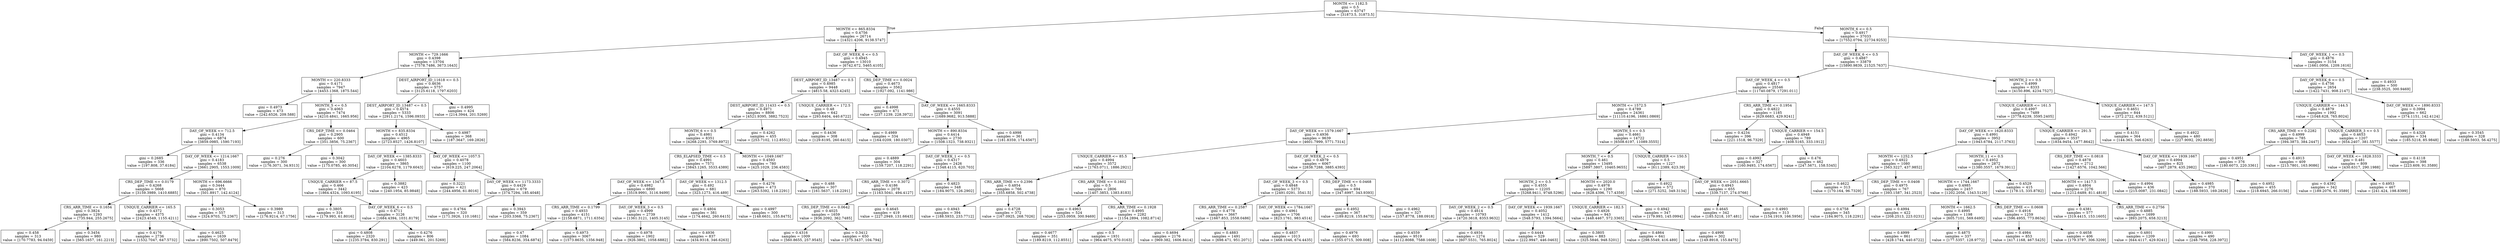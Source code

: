 digraph Tree {
node [shape=box] ;
0 [label="MONTH <= 1182.5\ngini = 0.5\nsamples = 63747\nvalue = [31873.5, 31873.5]"] ;
1 [label="MONTH <= 865.8334\ngini = 0.4756\nsamples = 26714\nvalue = [14321.4206, 9138.5747]"] ;
0 -> 1 [labeldistance=2.5, labelangle=45, headlabel="True"] ;
2 [label="MONTH <= 729.1666\ngini = 0.4398\nsamples = 13704\nvalue = [7578.7486, 3673.1643]"] ;
1 -> 2 ;
3 [label="MONTH <= 220.8333\ngini = 0.4171\nsamples = 7947\nvalue = [4453.1368, 1875.544]"] ;
2 -> 3 ;
4 [label="gini = 0.4973\nsamples = 473\nvalue = [242.6526, 209.588]"] ;
3 -> 4 ;
5 [label="MONTH_5 <= 0.5\ngini = 0.4063\nsamples = 7474\nvalue = [4210.4841, 1665.956]"] ;
3 -> 5 ;
6 [label="DAY_OF_WEEK <= 712.5\ngini = 0.4134\nsamples = 6874\nvalue = [3859.0985, 1590.7193]"] ;
5 -> 6 ;
7 [label="gini = 0.2685\nsamples = 336\nvalue = [197.808, 37.6184]"] ;
6 -> 7 ;
8 [label="DAY_OF_WEEK <= 1214.1667\ngini = 0.4183\nsamples = 6538\nvalue = [3661.2905, 1553.1009]"] ;
6 -> 8 ;
9 [label="CRS_DEP_TIME <= 0.0179\ngini = 0.4268\nsamples = 5668\nvalue = [3159.3989, 1410.6885]"] ;
8 -> 9 ;
10 [label="CRS_ARR_TIME <= 0.1654\ngini = 0.3824\nsamples = 1293\nvalue = [735.944, 255.2675]"] ;
9 -> 10 ;
11 [label="gini = 0.458\nsamples = 313\nvalue = [170.7783, 94.0459]"] ;
10 -> 11 ;
12 [label="gini = 0.3454\nsamples = 980\nvalue = [565.1657, 161.2215]"] ;
10 -> 12 ;
13 [label="UNIQUE_CARRIER <= 165.5\ngini = 0.4372\nsamples = 4375\nvalue = [2423.4549, 1155.4211]"] ;
9 -> 13 ;
14 [label="gini = 0.4176\nsamples = 2736\nvalue = [1532.7047, 647.5732]"] ;
13 -> 14 ;
15 [label="gini = 0.4625\nsamples = 1639\nvalue = [890.7502, 507.8479]"] ;
13 -> 15 ;
16 [label="MONTH <= 696.6666\ngini = 0.3444\nsamples = 870\nvalue = [501.8917, 142.4124]"] ;
8 -> 16 ;
17 [label="gini = 0.3053\nsamples = 557\nvalue = [324.9703, 75.2367]"] ;
16 -> 17 ;
18 [label="gini = 0.3989\nsamples = 313\nvalue = [176.9214, 67.1756]"] ;
16 -> 18 ;
19 [label="CRS_DEP_TIME <= 0.0464\ngini = 0.2905\nsamples = 600\nvalue = [351.3856, 75.2367]"] ;
5 -> 19 ;
20 [label="gini = 0.276\nsamples = 300\nvalue = [176.3071, 34.9313]"] ;
19 -> 20 ;
21 [label="gini = 0.3042\nsamples = 300\nvalue = [175.0785, 40.3054]"] ;
19 -> 21 ;
22 [label="DEST_AIRPORT_ID_11618 <= 0.5\ngini = 0.4636\nsamples = 5757\nvalue = [3125.6118, 1797.6203]"] ;
2 -> 22 ;
23 [label="DEST_AIRPORT_ID_13487 <= 0.5\ngini = 0.4574\nsamples = 5333\nvalue = [2911.2174, 1596.0933]"] ;
22 -> 23 ;
24 [label="MONTH <= 835.8334\ngini = 0.4512\nsamples = 4965\nvalue = [2723.8527, 1426.8107]"] ;
23 -> 24 ;
25 [label="DAY_OF_WEEK <= 1385.8333\ngini = 0.4603\nsamples = 3865\nvalue = [2104.6278, 1179.6043]"] ;
24 -> 25 ;
26 [label="UNIQUE_CARRIER <= 87.5\ngini = 0.466\nsamples = 3442\nvalue = [1864.4324, 1093.6195]"] ;
25 -> 26 ;
27 [label="gini = 0.3805\nsamples = 316\nvalue = [179.993, 61.8016]"] ;
26 -> 27 ;
28 [label="DAY_OF_WEEK_6 <= 0.5\ngini = 0.4711\nsamples = 3126\nvalue = [1684.4394, 1031.8179]"] ;
26 -> 28 ;
29 [label="gini = 0.4808\nsamples = 2320\nvalue = [1235.3784, 830.291]"] ;
28 -> 29 ;
30 [label="gini = 0.4276\nsamples = 806\nvalue = [449.061, 201.5269]"] ;
28 -> 30 ;
31 [label="gini = 0.3882\nsamples = 423\nvalue = [240.1954, 85.9848]"] ;
25 -> 31 ;
32 [label="DAY_OF_WEEK <= 1057.5\ngini = 0.4078\nsamples = 1100\nvalue = [619.225, 247.2064]"] ;
24 -> 32 ;
33 [label="gini = 0.3221\nsamples = 421\nvalue = [244.4956, 61.8016]"] ;
32 -> 33 ;
34 [label="DAY_OF_WEEK <= 1173.3333\ngini = 0.4429\nsamples = 679\nvalue = [374.7294, 185.4048]"] ;
32 -> 34 ;
35 [label="gini = 0.4764\nsamples = 320\nvalue = [171.3926, 110.1681]"] ;
34 -> 35 ;
36 [label="gini = 0.3943\nsamples = 359\nvalue = [203.3368, 75.2367]"] ;
34 -> 36 ;
37 [label="gini = 0.4987\nsamples = 368\nvalue = [187.3647, 169.2826]"] ;
23 -> 37 ;
38 [label="gini = 0.4995\nsamples = 424\nvalue = [214.3944, 201.5269]"] ;
22 -> 38 ;
39 [label="DAY_OF_WEEK_6 <= 0.5\ngini = 0.4945\nsamples = 13010\nvalue = [6742.672, 5465.4105]"] ;
1 -> 39 ;
40 [label="DEST_AIRPORT_ID_13487 <= 0.5\ngini = 0.4985\nsamples = 9448\nvalue = [4815.58, 4323.4245]"] ;
39 -> 40 ;
41 [label="DEST_AIRPORT_ID_11433 <= 0.5\ngini = 0.4971\nsamples = 8806\nvalue = [4521.9395, 3882.7523]"] ;
40 -> 41 ;
42 [label="MONTH_6 <= 0.5\ngini = 0.4981\nsamples = 8351\nvalue = [4268.2293, 3769.8972]"] ;
41 -> 42 ;
43 [label="CRS_ELAPSED_TIME <= 0.5\ngini = 0.4991\nsamples = 7571\nvalue = [3843.1265, 3533.4389]"] ;
42 -> 43 ;
44 [label="DAY_OF_WEEK <= 1347.5\ngini = 0.4982\nsamples = 6890\nvalue = [3519.9991, 3116.9499]"] ;
43 -> 44 ;
45 [label="CRS_ARR_TIME <= 0.1799\ngini = 0.4933\nsamples = 4151\nvalue = [2158.6871, 1711.6354]"] ;
44 -> 45 ;
46 [label="gini = 0.47\nsamples = 1084\nvalue = [584.8236, 354.6874]"] ;
45 -> 46 ;
47 [label="gini = 0.4973\nsamples = 3067\nvalue = [1573.8635, 1356.948]"] ;
45 -> 47 ;
48 [label="DAY_OF_WEEK_3 <= 0.5\ngini = 0.4999\nsamples = 2739\nvalue = [1361.3121, 1405.3145]"] ;
44 -> 48 ;
49 [label="gini = 0.4978\nsamples = 1902\nvalue = [926.3802, 1058.6882]"] ;
48 -> 49 ;
50 [label="gini = 0.4936\nsamples = 837\nvalue = [434.9318, 346.6263]"] ;
48 -> 50 ;
51 [label="DAY_OF_WEEK <= 1312.5\ngini = 0.492\nsamples = 681\nvalue = [323.1273, 416.489]"] ;
43 -> 51 ;
52 [label="gini = 0.4804\nsamples = 381\nvalue = [174.4642, 260.6415]"] ;
51 -> 52 ;
53 [label="gini = 0.4997\nsamples = 300\nvalue = [148.6631, 155.8475]"] ;
51 -> 53 ;
54 [label="MONTH <= 1049.1667\ngini = 0.4593\nsamples = 780\nvalue = [425.1029, 236.4583]"] ;
42 -> 54 ;
55 [label="gini = 0.4276\nsamples = 473\nvalue = [263.5392, 118.2291]"] ;
54 -> 55 ;
56 [label="gini = 0.488\nsamples = 307\nvalue = [161.5637, 118.2291]"] ;
54 -> 56 ;
57 [label="gini = 0.4262\nsamples = 455\nvalue = [253.7102, 112.8551]"] ;
41 -> 57 ;
58 [label="UNIQUE_CARRIER <= 172.5\ngini = 0.48\nsamples = 642\nvalue = [293.6404, 440.6722]"] ;
40 -> 58 ;
59 [label="gini = 0.4436\nsamples = 308\nvalue = [129.6195, 260.6415]"] ;
58 -> 59 ;
60 [label="gini = 0.4989\nsamples = 334\nvalue = [164.0209, 180.0307]"] ;
58 -> 60 ;
61 [label="CRS_DEP_TIME <= 0.0024\ngini = 0.4673\nsamples = 3562\nvalue = [1927.092, 1141.986]"] ;
39 -> 61 ;
62 [label="gini = 0.4998\nsamples = 471\nvalue = [237.1239, 228.3972]"] ;
61 -> 62 ;
63 [label="DAY_OF_WEEK <= 1665.8333\ngini = 0.4555\nsamples = 3091\nvalue = [1689.9682, 913.5888]"] ;
61 -> 63 ;
64 [label="MONTH <= 890.8334\ngini = 0.4414\nsamples = 2730\nvalue = [1508.1323, 738.9321]"] ;
63 -> 64 ;
65 [label="gini = 0.4889\nsamples = 304\nvalue = [159.7207, 118.2291]"] ;
64 -> 65 ;
66 [label="DAY_OF_WEEK_1 <= 0.5\ngini = 0.4317\nsamples = 2426\nvalue = [1348.4115, 620.703]"] ;
64 -> 66 ;
67 [label="CRS_ARR_TIME <= 0.3072\ngini = 0.4186\nsamples = 2078\nvalue = [1163.5041, 494.4127]"] ;
66 -> 67 ;
68 [label="CRS_DEP_TIME <= 0.0642\ngini = 0.4025\nsamples = 1659\nvalue = [936.2092, 362.7485]"] ;
67 -> 68 ;
69 [label="gini = 0.4316\nsamples = 1009\nvalue = [560.8655, 257.9545]"] ;
68 -> 69 ;
70 [label="gini = 0.3412\nsamples = 650\nvalue = [375.3437, 104.794]"] ;
68 -> 70 ;
71 [label="gini = 0.4645\nsamples = 419\nvalue = [227.2949, 131.6643]"] ;
67 -> 71 ;
72 [label="gini = 0.4823\nsamples = 348\nvalue = [184.9075, 126.2902]"] ;
66 -> 72 ;
73 [label="gini = 0.4998\nsamples = 361\nvalue = [181.8359, 174.6567]"] ;
63 -> 73 ;
74 [label="MONTH_6 <= 0.5\ngini = 0.4917\nsamples = 37033\nvalue = [17552.0794, 22734.9253]"] ;
0 -> 74 [labeldistance=2.5, labelangle=-45, headlabel="False"] ;
75 [label="DAY_OF_WEEK_6 <= 0.5\ngini = 0.4887\nsamples = 33879\nvalue = [15890.9839, 21525.7637]"] ;
74 -> 75 ;
76 [label="DAY_OF_WEEK_4 <= 0.5\ngini = 0.4817\nsamples = 25546\nvalue = [11740.0879, 17291.011]"] ;
75 -> 76 ;
77 [label="MONTH <= 1572.5\ngini = 0.4789\nsamples = 24361\nvalue = [11110.4196, 16861.0869]"] ;
76 -> 77 ;
78 [label="DAY_OF_WEEK <= 1579.1667\ngini = 0.4936\nsamples = 9639\nvalue = [4601.7999, 5771.7314]"] ;
77 -> 78 ;
79 [label="UNIQUE_CARRIER <= 85.5\ngini = 0.4994\nsamples = 3572\nvalue = [1763.0711, 1886.2921]"] ;
78 -> 79 ;
80 [label="CRS_ARR_TIME <= 0.2396\ngini = 0.4854\nsamples = 766\nvalue = [355.6858, 502.4738]"] ;
79 -> 80 ;
81 [label="gini = 0.4943\nsamples = 394\nvalue = [188.5933, 233.7712]"] ;
80 -> 81 ;
82 [label="gini = 0.4728\nsamples = 372\nvalue = [167.0925, 268.7026]"] ;
80 -> 82 ;
83 [label="CRS_ARR_TIME <= 0.1602\ngini = 0.5\nsamples = 2806\nvalue = [1407.3853, 1383.8183]"] ;
79 -> 83 ;
84 [label="gini = 0.4963\nsamples = 524\nvalue = [253.0959, 300.9469]"] ;
83 -> 84 ;
85 [label="CRS_ARR_TIME <= 0.1928\ngini = 0.4995\nsamples = 2282\nvalue = [1154.2894, 1082.8714]"] ;
83 -> 85 ;
86 [label="gini = 0.4677\nsamples = 351\nvalue = [189.8219, 112.8551]"] ;
85 -> 86 ;
87 [label="gini = 0.5\nsamples = 1931\nvalue = [964.4675, 970.0163]"] ;
85 -> 87 ;
88 [label="DAY_OF_WEEK_2 <= 0.5\ngini = 0.4879\nsamples = 6067\nvalue = [2838.7288, 3885.4393]"] ;
78 -> 88 ;
89 [label="DAY_OF_WEEK_3 <= 0.5\ngini = 0.4848\nsamples = 5373\nvalue = [2491.0291, 3541.5]"] ;
88 -> 89 ;
90 [label="CRS_ARR_TIME <= 0.2587\ngini = 0.4778\nsamples = 3667\nvalue = [1667.853, 2558.0486]"] ;
89 -> 90 ;
91 [label="gini = 0.4694\nsamples = 2176\nvalue = [969.382, 1606.8414]"] ;
90 -> 91 ;
92 [label="gini = 0.4883\nsamples = 1491\nvalue = [698.471, 951.2071]"] ;
90 -> 92 ;
93 [label="DAY_OF_WEEK <= 1784.1667\ngini = 0.4961\nsamples = 1706\nvalue = [823.1761, 983.4514]"] ;
89 -> 93 ;
94 [label="gini = 0.4837\nsamples = 1013\nvalue = [468.1046, 674.4435]"] ;
93 -> 94 ;
95 [label="gini = 0.4976\nsamples = 693\nvalue = [355.0715, 309.008]"] ;
93 -> 95 ;
96 [label="CRS_DEP_TIME <= 0.0468\ngini = 0.5\nsamples = 694\nvalue = [347.6997, 343.9393]"] ;
88 -> 96 ;
97 [label="gini = 0.4952\nsamples = 367\nvalue = [189.8219, 155.8475]"] ;
96 -> 97 ;
98 [label="gini = 0.4962\nsamples = 327\nvalue = [157.8778, 188.0918]"] ;
96 -> 98 ;
99 [label="MONTH_5 <= 0.5\ngini = 0.4661\nsamples = 14722\nvalue = [6508.6197, 11089.3555]"] ;
77 -> 99 ;
100 [label="MONTH_7 <= 0.5\ngini = 0.461\nsamples = 13495\nvalue = [5897.3807, 10465.9655]"] ;
99 -> 100 ;
101 [label="MONTH_2 <= 0.5\ngini = 0.4555\nsamples = 12205\nvalue = [5268.9411, 9748.5296]"] ;
100 -> 101 ;
102 [label="DAY_OF_WEEK_2 <= 0.5\ngini = 0.4614\nsamples = 10793\nvalue = [4720.3618, 8353.9632]"] ;
101 -> 102 ;
103 [label="gini = 0.4559\nsamples = 9519\nvalue = [4112.8088, 7588.1608]"] ;
102 -> 103 ;
104 [label="gini = 0.4934\nsamples = 1274\nvalue = [607.5531, 765.8024]"] ;
102 -> 104 ;
105 [label="DAY_OF_WEEK <= 1939.1667\ngini = 0.4052\nsamples = 1412\nvalue = [548.5793, 1394.5664]"] ;
101 -> 105 ;
106 [label="gini = 0.4444\nsamples = 529\nvalue = [222.9947, 446.0463]"] ;
105 -> 106 ;
107 [label="gini = 0.3805\nsamples = 883\nvalue = [325.5846, 948.5201]"] ;
105 -> 107 ;
108 [label="MONTH <= 2020.0\ngini = 0.4978\nsamples = 1290\nvalue = [628.4396, 717.4359]"] ;
100 -> 108 ;
109 [label="UNIQUE_CARRIER <= 182.5\ngini = 0.4926\nsamples = 943\nvalue = [448.4467, 572.3365]"] ;
108 -> 109 ;
110 [label="gini = 0.4864\nsamples = 641\nvalue = [298.5549, 416.489]"] ;
109 -> 110 ;
111 [label="gini = 0.4998\nsamples = 302\nvalue = [149.8918, 155.8475]"] ;
109 -> 111 ;
112 [label="gini = 0.4942\nsamples = 347\nvalue = [179.993, 145.0994]"] ;
108 -> 112 ;
113 [label="UNIQUE_CARRIER <= 150.5\ngini = 0.5\nsamples = 1227\nvalue = [611.2389, 623.39]"] ;
99 -> 113 ;
114 [label="gini = 0.4922\nsamples = 572\nvalue = [271.5252, 349.3134]"] ;
113 -> 114 ;
115 [label="DAY_OF_WEEK <= 2051.6665\ngini = 0.4943\nsamples = 655\nvalue = [339.7137, 274.0766]"] ;
113 -> 115 ;
116 [label="gini = 0.4645\nsamples = 342\nvalue = [185.5218, 107.481]"] ;
115 -> 116 ;
117 [label="gini = 0.4993\nsamples = 313\nvalue = [154.1919, 166.5956]"] ;
115 -> 117 ;
118 [label="CRS_ARR_TIME <= 0.1954\ngini = 0.4822\nsamples = 1185\nvalue = [629.6683, 429.9241]"] ;
76 -> 118 ;
119 [label="gini = 0.4234\nsamples = 396\nvalue = [221.1518, 96.7329]"] ;
118 -> 119 ;
120 [label="UNIQUE_CARRIER <= 154.5\ngini = 0.4948\nsamples = 789\nvalue = [408.5165, 333.1912]"] ;
118 -> 120 ;
121 [label="gini = 0.4992\nsamples = 327\nvalue = [160.9493, 174.6567]"] ;
120 -> 121 ;
122 [label="gini = 0.476\nsamples = 462\nvalue = [247.5671, 158.5345]"] ;
120 -> 122 ;
123 [label="MONTH_2 <= 0.5\ngini = 0.4999\nsamples = 8333\nvalue = [4150.896, 4234.7527]"] ;
75 -> 123 ;
124 [label="UNIQUE_CARRIER <= 161.5\ngini = 0.4997\nsamples = 7489\nvalue = [3778.6239, 3595.2405]"] ;
123 -> 124 ;
125 [label="DAY_OF_WEEK <= 1620.8333\ngini = 0.4991\nsamples = 3952\nvalue = [1943.6784, 2117.3763]"] ;
124 -> 125 ;
126 [label="MONTH <= 1252.5\ngini = 0.4922\nsamples = 1080\nvalue = [563.3227, 437.9852]"] ;
125 -> 126 ;
127 [label="gini = 0.4622\nsamples = 313\nvalue = [170.164, 96.7329]"] ;
126 -> 127 ;
128 [label="CRS_DEP_TIME <= 0.0408\ngini = 0.4975\nsamples = 767\nvalue = [393.1587, 341.2523]"] ;
126 -> 128 ;
129 [label="gini = 0.4758\nsamples = 345\nvalue = [184.9075, 118.2291]"] ;
128 -> 129 ;
130 [label="gini = 0.4994\nsamples = 422\nvalue = [208.2513, 223.0231]"] ;
128 -> 130 ;
131 [label="MONTH_11 <= 0.5\ngini = 0.4952\nsamples = 2872\nvalue = [1380.3557, 1679.3911]"] ;
125 -> 131 ;
132 [label="MONTH <= 1744.1667\ngini = 0.4985\nsamples = 2457\nvalue = [1202.2056, 1343.5129]"] ;
131 -> 132 ;
133 [label="MONTH <= 1662.5\ngini = 0.4995\nsamples = 1198\nvalue = [605.7101, 569.6495]"] ;
132 -> 133 ;
134 [label="gini = 0.4999\nsamples = 861\nvalue = [428.1744, 440.6722]"] ;
133 -> 134 ;
135 [label="gini = 0.4875\nsamples = 337\nvalue = [177.5357, 128.9772]"] ;
133 -> 135 ;
136 [label="CRS_DEP_TIME <= 0.0608\ngini = 0.4916\nsamples = 1259\nvalue = [596.4955, 773.8634]"] ;
132 -> 136 ;
137 [label="gini = 0.4984\nsamples = 853\nvalue = [417.1168, 467.5425]"] ;
136 -> 137 ;
138 [label="gini = 0.4658\nsamples = 406\nvalue = [179.3787, 306.3209]"] ;
136 -> 138 ;
139 [label="gini = 0.4529\nsamples = 415\nvalue = [178.15, 335.8782]"] ;
131 -> 139 ;
140 [label="UNIQUE_CARRIER <= 291.5\ngini = 0.4942\nsamples = 3537\nvalue = [1834.9454, 1477.8642]"] ;
124 -> 140 ;
141 [label="CRS_DEP_TIME <= 0.0818\ngini = 0.4878\nsamples = 2712\nvalue = [1427.6576, 1042.566]"] ;
140 -> 141 ;
142 [label="MONTH <= 1417.5\ngini = 0.4804\nsamples = 2276\nvalue = [1212.6489, 811.4818]"] ;
141 -> 142 ;
143 [label="gini = 0.4381\nsamples = 577\nvalue = [319.4415, 153.1605]"] ;
142 -> 143 ;
144 [label="CRS_ARR_TIME <= 0.2756\ngini = 0.4885\nsamples = 1699\nvalue = [893.2075, 658.3213]"] ;
142 -> 144 ;
145 [label="gini = 0.4801\nsamples = 1209\nvalue = [644.4117, 429.9241]"] ;
144 -> 145 ;
146 [label="gini = 0.4991\nsamples = 490\nvalue = [248.7958, 228.3972]"] ;
144 -> 146 ;
147 [label="gini = 0.4994\nsamples = 436\nvalue = [215.0087, 231.0842]"] ;
141 -> 147 ;
148 [label="DAY_OF_WEEK <= 1939.1667\ngini = 0.4994\nsamples = 825\nvalue = [407.2879, 435.2982]"] ;
140 -> 148 ;
149 [label="gini = 0.4985\nsamples = 370\nvalue = [188.5933, 169.2826]"] ;
148 -> 149 ;
150 [label="gini = 0.4952\nsamples = 455\nvalue = [218.6945, 266.0156]"] ;
148 -> 150 ;
151 [label="UNIQUE_CARRIER <= 147.5\ngini = 0.4651\nsamples = 844\nvalue = [372.2722, 639.5121]"] ;
123 -> 151 ;
152 [label="gini = 0.4151\nsamples = 364\nvalue = [144.363, 346.6263]"] ;
151 -> 152 ;
153 [label="gini = 0.4922\nsamples = 480\nvalue = [227.9092, 292.8858]"] ;
151 -> 153 ;
154 [label="DAY_OF_WEEK_1 <= 0.5\ngini = 0.4876\nsamples = 3154\nvalue = [1661.0956, 1209.1616]"] ;
74 -> 154 ;
155 [label="DAY_OF_WEEK_6 <= 0.5\ngini = 0.4756\nsamples = 2654\nvalue = [1422.7431, 908.2147]"] ;
154 -> 155 ;
156 [label="UNIQUE_CARRIER <= 144.5\ngini = 0.4879\nsamples = 1992\nvalue = [1048.628, 765.8024]"] ;
155 -> 156 ;
157 [label="CRS_ARR_TIME <= 0.2282\ngini = 0.4999\nsamples = 785\nvalue = [394.3873, 384.2447]"] ;
156 -> 157 ;
158 [label="gini = 0.4951\nsamples = 376\nvalue = [180.6073, 220.3361]"] ;
157 -> 158 ;
159 [label="gini = 0.4913\nsamples = 409\nvalue = [213.7801, 163.9086]"] ;
157 -> 159 ;
160 [label="UNIQUE_CARRIER_3 <= 0.5\ngini = 0.4653\nsamples = 1207\nvalue = [654.2407, 381.5577]"] ;
156 -> 160 ;
161 [label="DAY_OF_WEEK <= 1828.3333\ngini = 0.481\nsamples = 809\nvalue = [430.6317, 290.1988]"] ;
160 -> 161 ;
162 [label="gini = 0.4392\nsamples = 342\nvalue = [189.2076, 91.3589]"] ;
161 -> 162 ;
163 [label="gini = 0.4953\nsamples = 467\nvalue = [241.424, 198.8399]"] ;
161 -> 163 ;
164 [label="gini = 0.4118\nsamples = 398\nvalue = [223.609, 91.3589]"] ;
160 -> 164 ;
165 [label="DAY_OF_WEEK <= 1890.8333\ngini = 0.3994\nsamples = 662\nvalue = [374.1151, 142.4124]"] ;
155 -> 165 ;
166 [label="gini = 0.4328\nsamples = 334\nvalue = [185.5218, 85.9848]"] ;
165 -> 166 ;
167 [label="gini = 0.3545\nsamples = 328\nvalue = [188.5933, 56.4275]"] ;
165 -> 167 ;
168 [label="gini = 0.4933\nsamples = 500\nvalue = [238.3525, 300.9469]"] ;
154 -> 168 ;
}